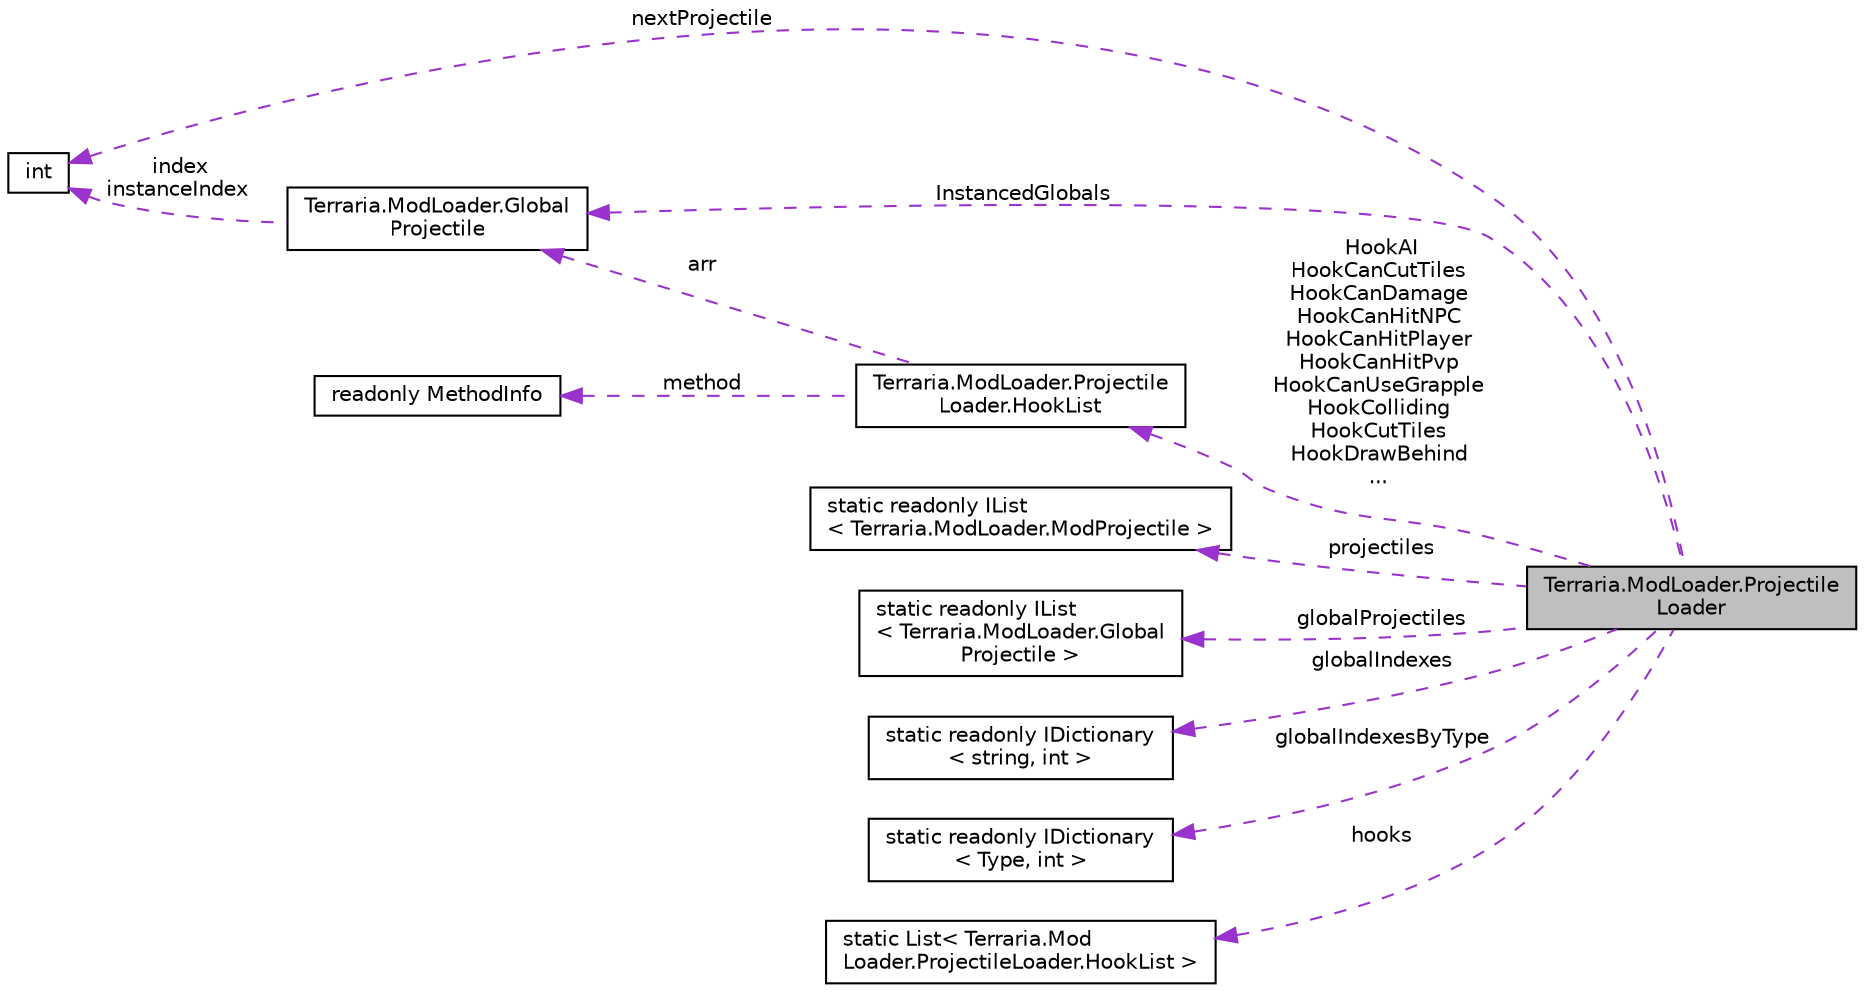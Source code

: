 digraph "Terraria.ModLoader.ProjectileLoader"
{
 // LATEX_PDF_SIZE
  edge [fontname="Helvetica",fontsize="10",labelfontname="Helvetica",labelfontsize="10"];
  node [fontname="Helvetica",fontsize="10",shape=record];
  rankdir="LR";
  Node1 [label="Terraria.ModLoader.Projectile\lLoader",height=0.2,width=0.4,color="black", fillcolor="grey75", style="filled", fontcolor="black",tooltip="This serves as the central class from which projectile-related functions are carried out...."];
  Node2 -> Node1 [dir="back",color="darkorchid3",fontsize="10",style="dashed",label=" nextProjectile" ,fontname="Helvetica"];
  Node2 [label="int",height=0.2,width=0.4,color="black", fillcolor="white", style="filled",tooltip=" "];
  Node3 -> Node1 [dir="back",color="darkorchid3",fontsize="10",style="dashed",label=" projectiles" ,fontname="Helvetica"];
  Node3 [label="static readonly IList\l\< Terraria.ModLoader.ModProjectile \>",height=0.2,width=0.4,color="black", fillcolor="white", style="filled",tooltip=" "];
  Node4 -> Node1 [dir="back",color="darkorchid3",fontsize="10",style="dashed",label=" globalProjectiles" ,fontname="Helvetica"];
  Node4 [label="static readonly IList\l\< Terraria.ModLoader.Global\lProjectile \>",height=0.2,width=0.4,color="black", fillcolor="white", style="filled",tooltip=" "];
  Node5 -> Node1 [dir="back",color="darkorchid3",fontsize="10",style="dashed",label=" InstancedGlobals" ,fontname="Helvetica"];
  Node5 [label="Terraria.ModLoader.Global\lProjectile",height=0.2,width=0.4,color="black", fillcolor="white", style="filled",URL="$class_terraria_1_1_mod_loader_1_1_global_projectile.html",tooltip="This class allows you to modify and use hooks for all projectiles, including vanilla projectiles...."];
  Node2 -> Node5 [dir="back",color="darkorchid3",fontsize="10",style="dashed",label=" index\ninstanceIndex" ,fontname="Helvetica"];
  Node6 -> Node1 [dir="back",color="darkorchid3",fontsize="10",style="dashed",label=" globalIndexes" ,fontname="Helvetica"];
  Node6 [label="static readonly IDictionary\l\< string, int \>",height=0.2,width=0.4,color="black", fillcolor="white", style="filled",tooltip=" "];
  Node7 -> Node1 [dir="back",color="darkorchid3",fontsize="10",style="dashed",label=" globalIndexesByType" ,fontname="Helvetica"];
  Node7 [label="static readonly IDictionary\l\< Type, int \>",height=0.2,width=0.4,color="black", fillcolor="white", style="filled",tooltip=" "];
  Node8 -> Node1 [dir="back",color="darkorchid3",fontsize="10",style="dashed",label=" hooks" ,fontname="Helvetica"];
  Node8 [label="static List\< Terraria.Mod\lLoader.ProjectileLoader.HookList \>",height=0.2,width=0.4,color="black", fillcolor="white", style="filled",tooltip=" "];
  Node9 -> Node1 [dir="back",color="darkorchid3",fontsize="10",style="dashed",label=" HookAI\nHookCanCutTiles\nHookCanDamage\nHookCanHitNPC\nHookCanHitPlayer\nHookCanHitPvp\nHookCanUseGrapple\nHookColliding\nHookCutTiles\nHookDrawBehind\n..." ,fontname="Helvetica"];
  Node9 [label="Terraria.ModLoader.Projectile\lLoader.HookList",height=0.2,width=0.4,color="black", fillcolor="white", style="filled",URL="$class_terraria_1_1_mod_loader_1_1_projectile_loader_1_1_hook_list.html",tooltip=" "];
  Node5 -> Node9 [dir="back",color="darkorchid3",fontsize="10",style="dashed",label=" arr" ,fontname="Helvetica"];
  Node10 -> Node9 [dir="back",color="darkorchid3",fontsize="10",style="dashed",label=" method" ,fontname="Helvetica"];
  Node10 [label="readonly MethodInfo",height=0.2,width=0.4,color="black", fillcolor="white", style="filled",tooltip=" "];
}
